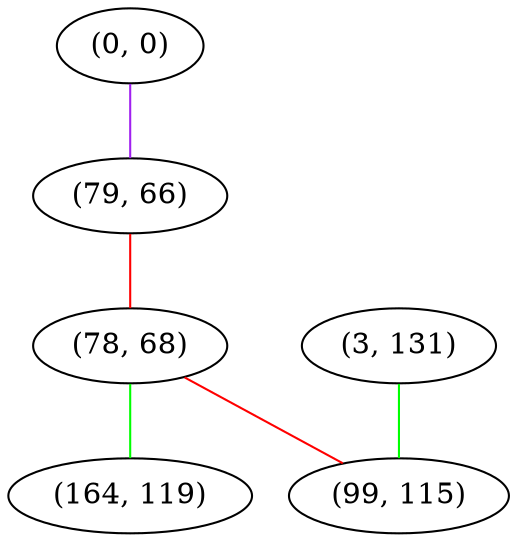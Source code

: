 graph "" {
"(0, 0)";
"(3, 131)";
"(79, 66)";
"(78, 68)";
"(164, 119)";
"(99, 115)";
"(0, 0)" -- "(79, 66)"  [color=purple, key=0, weight=4];
"(3, 131)" -- "(99, 115)"  [color=green, key=0, weight=2];
"(79, 66)" -- "(78, 68)"  [color=red, key=0, weight=1];
"(78, 68)" -- "(164, 119)"  [color=green, key=0, weight=2];
"(78, 68)" -- "(99, 115)"  [color=red, key=0, weight=1];
}
